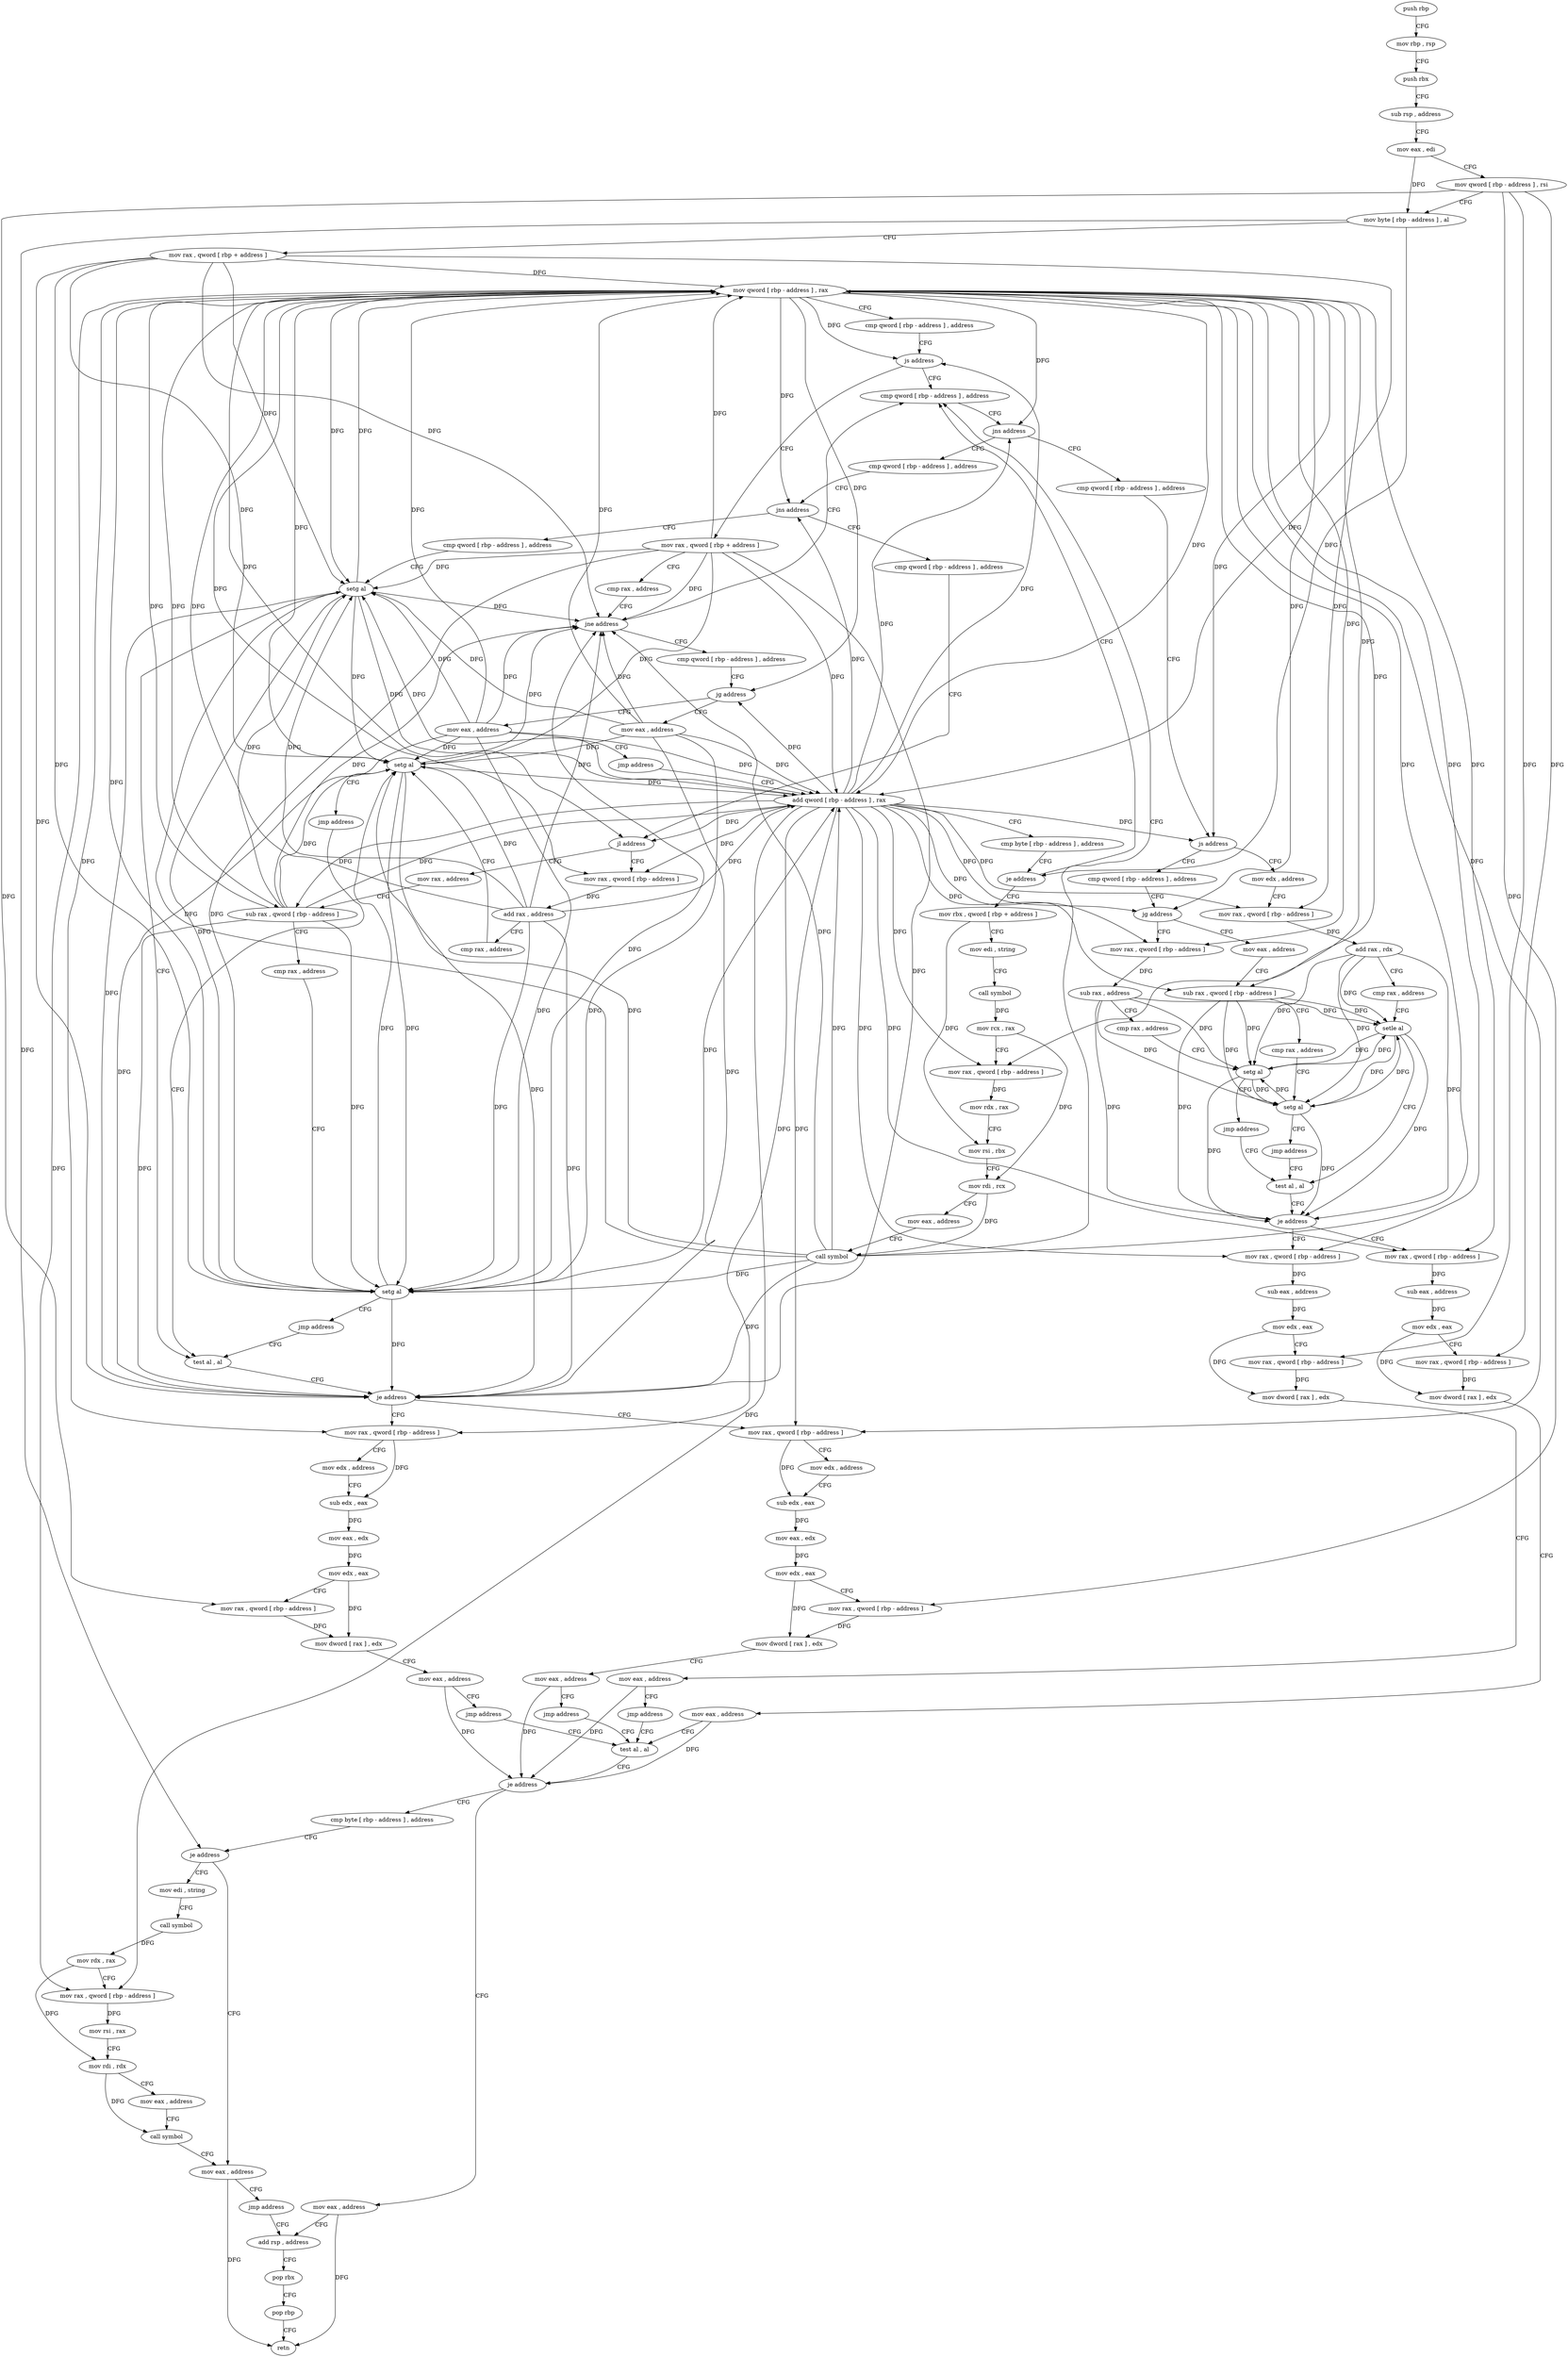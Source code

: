digraph "func" {
"4342549" [label = "push rbp" ]
"4342550" [label = "mov rbp , rsp" ]
"4342553" [label = "push rbx" ]
"4342554" [label = "sub rsp , address" ]
"4342558" [label = "mov eax , edi" ]
"4342560" [label = "mov qword [ rbp - address ] , rsi" ]
"4342564" [label = "mov byte [ rbp - address ] , al" ]
"4342567" [label = "mov rax , qword [ rbp + address ]" ]
"4342571" [label = "mov qword [ rbp - address ] , rax" ]
"4342575" [label = "cmp qword [ rbp - address ] , address" ]
"4342580" [label = "js address" ]
"4342661" [label = "cmp qword [ rbp - address ] , address" ]
"4342582" [label = "mov rax , qword [ rbp + address ]" ]
"4342666" [label = "jns address" ]
"4342809" [label = "cmp qword [ rbp - address ] , address" ]
"4342672" [label = "cmp qword [ rbp - address ] , address" ]
"4342586" [label = "cmp rax , address" ]
"4342590" [label = "jne address" ]
"4342592" [label = "cmp qword [ rbp - address ] , address" ]
"4342814" [label = "js address" ]
"4342867" [label = "mov edx , address" ]
"4342816" [label = "cmp qword [ rbp - address ] , address" ]
"4342677" [label = "jns address" ]
"4342732" [label = "cmp qword [ rbp - address ] , address" ]
"4342679" [label = "cmp qword [ rbp - address ] , address" ]
"4342597" [label = "jg address" ]
"4342606" [label = "mov eax , address" ]
"4342599" [label = "mov eax , address" ]
"4342872" [label = "mov rax , qword [ rbp - address ]" ]
"4342876" [label = "add rax , rdx" ]
"4342879" [label = "cmp rax , address" ]
"4342885" [label = "setle al" ]
"4342888" [label = "test al , al" ]
"4342824" [label = "jg address" ]
"4342846" [label = "mov rax , qword [ rbp - address ]" ]
"4342826" [label = "mov eax , address" ]
"4342740" [label = "setg al" ]
"4342743" [label = "test al , al" ]
"4342687" [label = "jl address" ]
"4342710" [label = "mov rax , address" ]
"4342689" [label = "mov rax , qword [ rbp - address ]" ]
"4342611" [label = "add qword [ rbp - address ] , rax" ]
"4342604" [label = "jmp address" ]
"4342916" [label = "mov rax , qword [ rbp - address ]" ]
"4342920" [label = "sub eax , address" ]
"4342925" [label = "mov edx , eax" ]
"4342927" [label = "mov rax , qword [ rbp - address ]" ]
"4342931" [label = "mov dword [ rax ] , edx" ]
"4342933" [label = "mov eax , address" ]
"4342938" [label = "test al , al" ]
"4342892" [label = "mov rax , qword [ rbp - address ]" ]
"4342896" [label = "sub eax , address" ]
"4342901" [label = "mov edx , eax" ]
"4342903" [label = "mov rax , qword [ rbp - address ]" ]
"4342907" [label = "mov dword [ rax ] , edx" ]
"4342909" [label = "mov eax , address" ]
"4342914" [label = "jmp address" ]
"4342850" [label = "sub rax , address" ]
"4342856" [label = "cmp rax , address" ]
"4342862" [label = "setg al" ]
"4342865" [label = "jmp address" ]
"4342831" [label = "sub rax , qword [ rbp - address ]" ]
"4342835" [label = "cmp rax , address" ]
"4342841" [label = "setg al" ]
"4342844" [label = "jmp address" ]
"4342778" [label = "mov rax , qword [ rbp - address ]" ]
"4342782" [label = "mov edx , address" ]
"4342787" [label = "sub edx , eax" ]
"4342789" [label = "mov eax , edx" ]
"4342791" [label = "mov edx , eax" ]
"4342793" [label = "mov rax , qword [ rbp - address ]" ]
"4342797" [label = "mov dword [ rax ] , edx" ]
"4342799" [label = "mov eax , address" ]
"4342804" [label = "jmp address" ]
"4342747" [label = "mov rax , qword [ rbp - address ]" ]
"4342751" [label = "mov edx , address" ]
"4342756" [label = "sub edx , eax" ]
"4342758" [label = "mov eax , edx" ]
"4342760" [label = "mov edx , eax" ]
"4342762" [label = "mov rax , qword [ rbp - address ]" ]
"4342766" [label = "mov dword [ rax ] , edx" ]
"4342768" [label = "mov eax , address" ]
"4342773" [label = "jmp address" ]
"4342717" [label = "sub rax , qword [ rbp - address ]" ]
"4342721" [label = "cmp rax , address" ]
"4342727" [label = "setg al" ]
"4342730" [label = "jmp address" ]
"4342693" [label = "add rax , address" ]
"4342699" [label = "cmp rax , address" ]
"4342705" [label = "setg al" ]
"4342708" [label = "jmp address" ]
"4342621" [label = "mov rbx , qword [ rbp + address ]" ]
"4342625" [label = "mov edi , string" ]
"4342630" [label = "call symbol" ]
"4342635" [label = "mov rcx , rax" ]
"4342638" [label = "mov rax , qword [ rbp - address ]" ]
"4342642" [label = "mov rdx , rax" ]
"4342645" [label = "mov rsi , rbx" ]
"4342648" [label = "mov rdi , rcx" ]
"4342651" [label = "mov eax , address" ]
"4342656" [label = "call symbol" ]
"4342615" [label = "cmp byte [ rbp - address ] , address" ]
"4342619" [label = "je address" ]
"4342988" [label = "mov eax , address" ]
"4342993" [label = "add rsp , address" ]
"4342942" [label = "cmp byte [ rbp - address ] , address" ]
"4342946" [label = "je address" ]
"4342981" [label = "mov eax , address" ]
"4342948" [label = "mov edi , string" ]
"4342940" [label = "je address" ]
"4342890" [label = "je address" ]
"4342745" [label = "je address" ]
"4342986" [label = "jmp address" ]
"4342953" [label = "call symbol" ]
"4342958" [label = "mov rdx , rax" ]
"4342961" [label = "mov rax , qword [ rbp - address ]" ]
"4342965" [label = "mov rsi , rax" ]
"4342968" [label = "mov rdi , rdx" ]
"4342971" [label = "mov eax , address" ]
"4342976" [label = "call symbol" ]
"4342997" [label = "pop rbx" ]
"4342998" [label = "pop rbp" ]
"4342999" [label = "retn" ]
"4342549" -> "4342550" [ label = "CFG" ]
"4342550" -> "4342553" [ label = "CFG" ]
"4342553" -> "4342554" [ label = "CFG" ]
"4342554" -> "4342558" [ label = "CFG" ]
"4342558" -> "4342560" [ label = "CFG" ]
"4342558" -> "4342564" [ label = "DFG" ]
"4342560" -> "4342564" [ label = "CFG" ]
"4342560" -> "4342927" [ label = "DFG" ]
"4342560" -> "4342903" [ label = "DFG" ]
"4342560" -> "4342793" [ label = "DFG" ]
"4342560" -> "4342762" [ label = "DFG" ]
"4342564" -> "4342567" [ label = "CFG" ]
"4342564" -> "4342619" [ label = "DFG" ]
"4342564" -> "4342946" [ label = "DFG" ]
"4342567" -> "4342571" [ label = "DFG" ]
"4342567" -> "4342590" [ label = "DFG" ]
"4342567" -> "4342740" [ label = "DFG" ]
"4342567" -> "4342745" [ label = "DFG" ]
"4342567" -> "4342727" [ label = "DFG" ]
"4342567" -> "4342705" [ label = "DFG" ]
"4342567" -> "4342611" [ label = "DFG" ]
"4342571" -> "4342575" [ label = "CFG" ]
"4342571" -> "4342580" [ label = "DFG" ]
"4342571" -> "4342666" [ label = "DFG" ]
"4342571" -> "4342814" [ label = "DFG" ]
"4342571" -> "4342677" [ label = "DFG" ]
"4342571" -> "4342597" [ label = "DFG" ]
"4342571" -> "4342872" [ label = "DFG" ]
"4342571" -> "4342824" [ label = "DFG" ]
"4342571" -> "4342740" [ label = "DFG" ]
"4342571" -> "4342687" [ label = "DFG" ]
"4342571" -> "4342846" [ label = "DFG" ]
"4342571" -> "4342831" [ label = "DFG" ]
"4342571" -> "4342717" [ label = "DFG" ]
"4342571" -> "4342689" [ label = "DFG" ]
"4342571" -> "4342611" [ label = "DFG" ]
"4342571" -> "4342916" [ label = "DFG" ]
"4342571" -> "4342892" [ label = "DFG" ]
"4342571" -> "4342778" [ label = "DFG" ]
"4342571" -> "4342747" [ label = "DFG" ]
"4342571" -> "4342638" [ label = "DFG" ]
"4342571" -> "4342961" [ label = "DFG" ]
"4342575" -> "4342580" [ label = "CFG" ]
"4342580" -> "4342661" [ label = "CFG" ]
"4342580" -> "4342582" [ label = "CFG" ]
"4342661" -> "4342666" [ label = "CFG" ]
"4342582" -> "4342586" [ label = "CFG" ]
"4342582" -> "4342571" [ label = "DFG" ]
"4342582" -> "4342590" [ label = "DFG" ]
"4342582" -> "4342740" [ label = "DFG" ]
"4342582" -> "4342745" [ label = "DFG" ]
"4342582" -> "4342727" [ label = "DFG" ]
"4342582" -> "4342705" [ label = "DFG" ]
"4342582" -> "4342611" [ label = "DFG" ]
"4342666" -> "4342809" [ label = "CFG" ]
"4342666" -> "4342672" [ label = "CFG" ]
"4342809" -> "4342814" [ label = "CFG" ]
"4342672" -> "4342677" [ label = "CFG" ]
"4342586" -> "4342590" [ label = "CFG" ]
"4342590" -> "4342661" [ label = "CFG" ]
"4342590" -> "4342592" [ label = "CFG" ]
"4342592" -> "4342597" [ label = "CFG" ]
"4342814" -> "4342867" [ label = "CFG" ]
"4342814" -> "4342816" [ label = "CFG" ]
"4342867" -> "4342872" [ label = "CFG" ]
"4342816" -> "4342824" [ label = "CFG" ]
"4342677" -> "4342732" [ label = "CFG" ]
"4342677" -> "4342679" [ label = "CFG" ]
"4342732" -> "4342740" [ label = "CFG" ]
"4342679" -> "4342687" [ label = "CFG" ]
"4342597" -> "4342606" [ label = "CFG" ]
"4342597" -> "4342599" [ label = "CFG" ]
"4342606" -> "4342611" [ label = "DFG" ]
"4342606" -> "4342571" [ label = "DFG" ]
"4342606" -> "4342590" [ label = "DFG" ]
"4342606" -> "4342740" [ label = "DFG" ]
"4342606" -> "4342745" [ label = "DFG" ]
"4342606" -> "4342727" [ label = "DFG" ]
"4342606" -> "4342705" [ label = "DFG" ]
"4342599" -> "4342604" [ label = "CFG" ]
"4342599" -> "4342571" [ label = "DFG" ]
"4342599" -> "4342590" [ label = "DFG" ]
"4342599" -> "4342740" [ label = "DFG" ]
"4342599" -> "4342745" [ label = "DFG" ]
"4342599" -> "4342727" [ label = "DFG" ]
"4342599" -> "4342705" [ label = "DFG" ]
"4342599" -> "4342611" [ label = "DFG" ]
"4342872" -> "4342876" [ label = "DFG" ]
"4342876" -> "4342879" [ label = "CFG" ]
"4342876" -> "4342885" [ label = "DFG" ]
"4342876" -> "4342890" [ label = "DFG" ]
"4342876" -> "4342862" [ label = "DFG" ]
"4342876" -> "4342841" [ label = "DFG" ]
"4342879" -> "4342885" [ label = "CFG" ]
"4342885" -> "4342888" [ label = "CFG" ]
"4342885" -> "4342890" [ label = "DFG" ]
"4342885" -> "4342862" [ label = "DFG" ]
"4342885" -> "4342841" [ label = "DFG" ]
"4342888" -> "4342890" [ label = "CFG" ]
"4342824" -> "4342846" [ label = "CFG" ]
"4342824" -> "4342826" [ label = "CFG" ]
"4342846" -> "4342850" [ label = "DFG" ]
"4342826" -> "4342831" [ label = "CFG" ]
"4342740" -> "4342743" [ label = "CFG" ]
"4342740" -> "4342571" [ label = "DFG" ]
"4342740" -> "4342590" [ label = "DFG" ]
"4342740" -> "4342745" [ label = "DFG" ]
"4342740" -> "4342727" [ label = "DFG" ]
"4342740" -> "4342705" [ label = "DFG" ]
"4342740" -> "4342611" [ label = "DFG" ]
"4342743" -> "4342745" [ label = "CFG" ]
"4342687" -> "4342710" [ label = "CFG" ]
"4342687" -> "4342689" [ label = "CFG" ]
"4342710" -> "4342717" [ label = "CFG" ]
"4342689" -> "4342693" [ label = "DFG" ]
"4342611" -> "4342615" [ label = "CFG" ]
"4342611" -> "4342580" [ label = "DFG" ]
"4342611" -> "4342666" [ label = "DFG" ]
"4342611" -> "4342814" [ label = "DFG" ]
"4342611" -> "4342677" [ label = "DFG" ]
"4342611" -> "4342597" [ label = "DFG" ]
"4342611" -> "4342872" [ label = "DFG" ]
"4342611" -> "4342824" [ label = "DFG" ]
"4342611" -> "4342740" [ label = "DFG" ]
"4342611" -> "4342687" [ label = "DFG" ]
"4342611" -> "4342846" [ label = "DFG" ]
"4342611" -> "4342831" [ label = "DFG" ]
"4342611" -> "4342717" [ label = "DFG" ]
"4342611" -> "4342689" [ label = "DFG" ]
"4342611" -> "4342916" [ label = "DFG" ]
"4342611" -> "4342892" [ label = "DFG" ]
"4342611" -> "4342778" [ label = "DFG" ]
"4342611" -> "4342747" [ label = "DFG" ]
"4342611" -> "4342638" [ label = "DFG" ]
"4342611" -> "4342961" [ label = "DFG" ]
"4342604" -> "4342611" [ label = "CFG" ]
"4342916" -> "4342920" [ label = "DFG" ]
"4342920" -> "4342925" [ label = "DFG" ]
"4342925" -> "4342927" [ label = "CFG" ]
"4342925" -> "4342931" [ label = "DFG" ]
"4342927" -> "4342931" [ label = "DFG" ]
"4342931" -> "4342933" [ label = "CFG" ]
"4342933" -> "4342938" [ label = "CFG" ]
"4342933" -> "4342940" [ label = "DFG" ]
"4342938" -> "4342940" [ label = "CFG" ]
"4342892" -> "4342896" [ label = "DFG" ]
"4342896" -> "4342901" [ label = "DFG" ]
"4342901" -> "4342903" [ label = "CFG" ]
"4342901" -> "4342907" [ label = "DFG" ]
"4342903" -> "4342907" [ label = "DFG" ]
"4342907" -> "4342909" [ label = "CFG" ]
"4342909" -> "4342914" [ label = "CFG" ]
"4342909" -> "4342940" [ label = "DFG" ]
"4342914" -> "4342938" [ label = "CFG" ]
"4342850" -> "4342856" [ label = "CFG" ]
"4342850" -> "4342885" [ label = "DFG" ]
"4342850" -> "4342890" [ label = "DFG" ]
"4342850" -> "4342862" [ label = "DFG" ]
"4342850" -> "4342841" [ label = "DFG" ]
"4342856" -> "4342862" [ label = "CFG" ]
"4342862" -> "4342865" [ label = "CFG" ]
"4342862" -> "4342885" [ label = "DFG" ]
"4342862" -> "4342890" [ label = "DFG" ]
"4342862" -> "4342841" [ label = "DFG" ]
"4342865" -> "4342888" [ label = "CFG" ]
"4342831" -> "4342835" [ label = "CFG" ]
"4342831" -> "4342885" [ label = "DFG" ]
"4342831" -> "4342890" [ label = "DFG" ]
"4342831" -> "4342862" [ label = "DFG" ]
"4342831" -> "4342841" [ label = "DFG" ]
"4342835" -> "4342841" [ label = "CFG" ]
"4342841" -> "4342844" [ label = "CFG" ]
"4342841" -> "4342885" [ label = "DFG" ]
"4342841" -> "4342890" [ label = "DFG" ]
"4342841" -> "4342862" [ label = "DFG" ]
"4342844" -> "4342888" [ label = "CFG" ]
"4342778" -> "4342782" [ label = "CFG" ]
"4342778" -> "4342787" [ label = "DFG" ]
"4342782" -> "4342787" [ label = "CFG" ]
"4342787" -> "4342789" [ label = "DFG" ]
"4342789" -> "4342791" [ label = "DFG" ]
"4342791" -> "4342793" [ label = "CFG" ]
"4342791" -> "4342797" [ label = "DFG" ]
"4342793" -> "4342797" [ label = "DFG" ]
"4342797" -> "4342799" [ label = "CFG" ]
"4342799" -> "4342804" [ label = "CFG" ]
"4342799" -> "4342940" [ label = "DFG" ]
"4342804" -> "4342938" [ label = "CFG" ]
"4342747" -> "4342751" [ label = "CFG" ]
"4342747" -> "4342756" [ label = "DFG" ]
"4342751" -> "4342756" [ label = "CFG" ]
"4342756" -> "4342758" [ label = "DFG" ]
"4342758" -> "4342760" [ label = "DFG" ]
"4342760" -> "4342762" [ label = "CFG" ]
"4342760" -> "4342766" [ label = "DFG" ]
"4342762" -> "4342766" [ label = "DFG" ]
"4342766" -> "4342768" [ label = "CFG" ]
"4342768" -> "4342773" [ label = "CFG" ]
"4342768" -> "4342940" [ label = "DFG" ]
"4342773" -> "4342938" [ label = "CFG" ]
"4342717" -> "4342721" [ label = "CFG" ]
"4342717" -> "4342571" [ label = "DFG" ]
"4342717" -> "4342590" [ label = "DFG" ]
"4342717" -> "4342745" [ label = "DFG" ]
"4342717" -> "4342740" [ label = "DFG" ]
"4342717" -> "4342727" [ label = "DFG" ]
"4342717" -> "4342705" [ label = "DFG" ]
"4342717" -> "4342611" [ label = "DFG" ]
"4342721" -> "4342727" [ label = "CFG" ]
"4342727" -> "4342730" [ label = "CFG" ]
"4342727" -> "4342571" [ label = "DFG" ]
"4342727" -> "4342590" [ label = "DFG" ]
"4342727" -> "4342745" [ label = "DFG" ]
"4342727" -> "4342705" [ label = "DFG" ]
"4342727" -> "4342611" [ label = "DFG" ]
"4342730" -> "4342743" [ label = "CFG" ]
"4342693" -> "4342699" [ label = "CFG" ]
"4342693" -> "4342571" [ label = "DFG" ]
"4342693" -> "4342590" [ label = "DFG" ]
"4342693" -> "4342745" [ label = "DFG" ]
"4342693" -> "4342727" [ label = "DFG" ]
"4342693" -> "4342740" [ label = "DFG" ]
"4342693" -> "4342705" [ label = "DFG" ]
"4342693" -> "4342611" [ label = "DFG" ]
"4342699" -> "4342705" [ label = "CFG" ]
"4342705" -> "4342708" [ label = "CFG" ]
"4342705" -> "4342571" [ label = "DFG" ]
"4342705" -> "4342590" [ label = "DFG" ]
"4342705" -> "4342745" [ label = "DFG" ]
"4342705" -> "4342727" [ label = "DFG" ]
"4342705" -> "4342611" [ label = "DFG" ]
"4342708" -> "4342743" [ label = "CFG" ]
"4342621" -> "4342625" [ label = "CFG" ]
"4342621" -> "4342645" [ label = "DFG" ]
"4342625" -> "4342630" [ label = "CFG" ]
"4342630" -> "4342635" [ label = "DFG" ]
"4342635" -> "4342638" [ label = "CFG" ]
"4342635" -> "4342648" [ label = "DFG" ]
"4342638" -> "4342642" [ label = "DFG" ]
"4342642" -> "4342645" [ label = "CFG" ]
"4342645" -> "4342648" [ label = "CFG" ]
"4342648" -> "4342651" [ label = "CFG" ]
"4342648" -> "4342656" [ label = "DFG" ]
"4342651" -> "4342656" [ label = "CFG" ]
"4342656" -> "4342661" [ label = "CFG" ]
"4342656" -> "4342571" [ label = "DFG" ]
"4342656" -> "4342590" [ label = "DFG" ]
"4342656" -> "4342745" [ label = "DFG" ]
"4342656" -> "4342727" [ label = "DFG" ]
"4342656" -> "4342705" [ label = "DFG" ]
"4342656" -> "4342611" [ label = "DFG" ]
"4342656" -> "4342740" [ label = "DFG" ]
"4342615" -> "4342619" [ label = "CFG" ]
"4342619" -> "4342661" [ label = "CFG" ]
"4342619" -> "4342621" [ label = "CFG" ]
"4342988" -> "4342993" [ label = "CFG" ]
"4342988" -> "4342999" [ label = "DFG" ]
"4342993" -> "4342997" [ label = "CFG" ]
"4342942" -> "4342946" [ label = "CFG" ]
"4342946" -> "4342981" [ label = "CFG" ]
"4342946" -> "4342948" [ label = "CFG" ]
"4342981" -> "4342986" [ label = "CFG" ]
"4342981" -> "4342999" [ label = "DFG" ]
"4342948" -> "4342953" [ label = "CFG" ]
"4342940" -> "4342988" [ label = "CFG" ]
"4342940" -> "4342942" [ label = "CFG" ]
"4342890" -> "4342916" [ label = "CFG" ]
"4342890" -> "4342892" [ label = "CFG" ]
"4342745" -> "4342778" [ label = "CFG" ]
"4342745" -> "4342747" [ label = "CFG" ]
"4342986" -> "4342993" [ label = "CFG" ]
"4342953" -> "4342958" [ label = "DFG" ]
"4342958" -> "4342961" [ label = "CFG" ]
"4342958" -> "4342968" [ label = "DFG" ]
"4342961" -> "4342965" [ label = "DFG" ]
"4342965" -> "4342968" [ label = "CFG" ]
"4342968" -> "4342971" [ label = "CFG" ]
"4342968" -> "4342976" [ label = "DFG" ]
"4342971" -> "4342976" [ label = "CFG" ]
"4342976" -> "4342981" [ label = "CFG" ]
"4342997" -> "4342998" [ label = "CFG" ]
"4342998" -> "4342999" [ label = "CFG" ]
}
